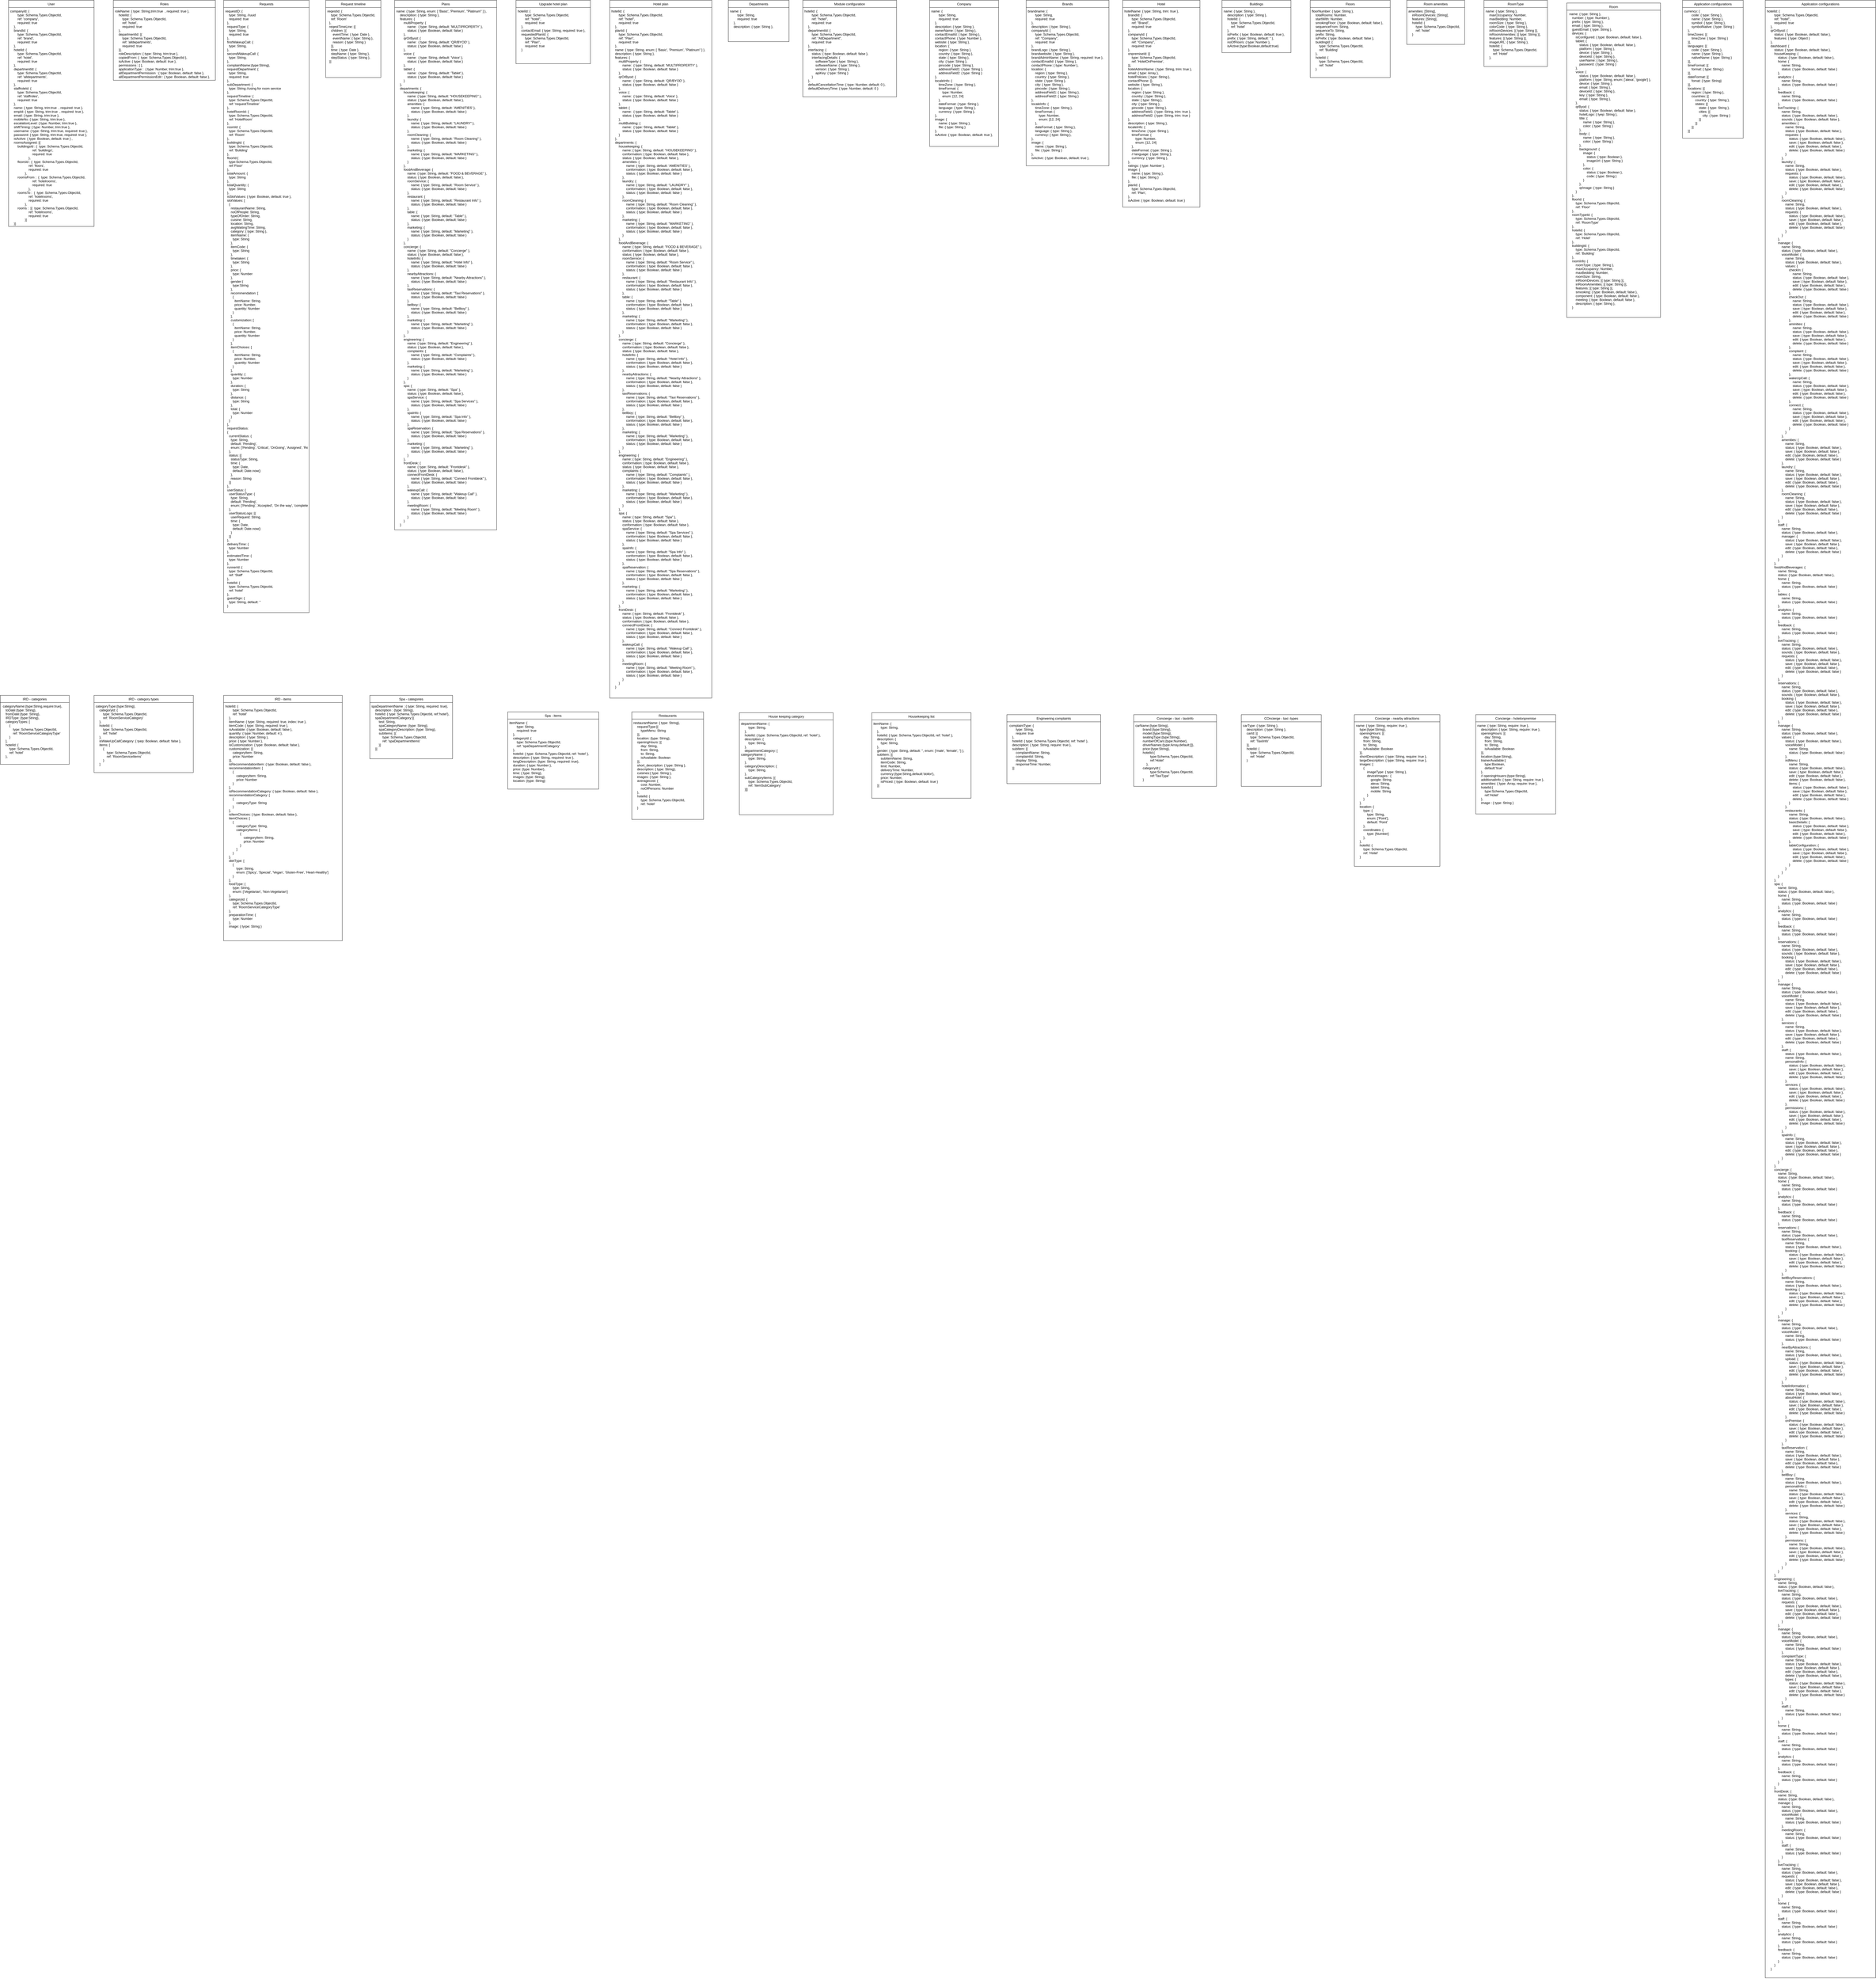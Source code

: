 <mxfile version="14.1.8" type="github">
  <diagram name="Page-1" id="a7904f86-f2b4-8e86-fa97-74104820619b">
    <mxGraphModel dx="9436" dy="5227" grid="1" gridSize="10" guides="1" tooltips="1" connect="1" arrows="1" fold="1" page="1" pageScale="1" pageWidth="1100" pageHeight="850" background="#ffffff" math="0" shadow="0">
      <root>
        <mxCell id="0" />
        <mxCell id="1" parent="0" />
        <mxCell id="4QU7GMcjy2_o00Ih7vFF-1" value="User" style="swimlane;fontStyle=0;childLayout=stackLayout;horizontal=1;startSize=26;fillColor=none;horizontalStack=0;resizeParent=1;resizeParentMax=0;resizeLast=0;collapsible=1;marginBottom=0;" vertex="1" parent="1">
          <mxGeometry x="160" y="90" width="310" height="820" as="geometry" />
        </mxCell>
        <mxCell id="4QU7GMcjy2_o00Ih7vFF-3" value="companyId: {&#xa;        type: Schema.Types.ObjectId,&#xa;        ref: &#39;company&#39;,&#xa;        required: true&#xa;    },&#xa;    brandId: {&#xa;        type: Schema.Types.ObjectId,&#xa;        ref: &#39;brand&#39;,&#xa;        required: true&#xa;    },&#xa;    hotelId: {&#xa;        type: Schema.Types.ObjectId,&#xa;        ref: &#39;hotel&#39;,&#xa;        required: true&#xa;    },&#xa;    departmentId: {&#xa;        type: Schema.Types.ObjectId,&#xa;        ref: &#39;alldepartments&#39;,&#xa;        required: true&#xa;    },&#xa;    staffroleId: { &#xa;        type: Schema.Types.ObjectId,&#xa;        ref: &#39;staffroles&#39;,&#xa;        required: true&#xa;    },&#xa;    name: { type: String, trim:true  , required: true },&#xa;    empId: { type: String, trim:true  , required: true },&#xa;    email: { type: String, trim:true },&#xa;    mobileNo: { type: String, trim:true },&#xa;    escalationLevel: { type: Number, trim:true },&#xa;    shiftTiming: { type: Number, trim:true },&#xa;    username: { type: String, trim:true, required: true },&#xa;    password: { type: String, trim:true, required: true },&#xa;    isActive: { type: Boolean, default: true } ,&#xa;    roomsAssigned: [{&#xa;        buildingsId : {  type: Schema.Types.ObjectId,&#xa;                        ref: &#39;buildings&#39;,&#xa;                        required: true&#xa;                    },&#xa;        floorsId : {  type: Schema.Types.ObjectId,&#xa;                    ref: &#39;floors&#39;,&#xa;                    required: true&#xa;                },&#xa;        roomsFrom :  {  type: Schema.Types.ObjectId,&#xa;                        ref: &#39;hotelrooms&#39;,&#xa;                        required: true&#xa;                    },&#xa;        roomsTo :  {  type: Schema.Types.ObjectId,&#xa;                    ref: &#39;hotelrooms&#39;,&#xa;                    required: true&#xa;                },&#xa;        rooms :  [{  type: Schema.Types.ObjectId,&#xa;                    ref: &#39;hotelrooms&#39;,&#xa;                    required: true&#xa;                }]&#xa;    }]" style="text;strokeColor=none;fillColor=none;align=left;verticalAlign=top;spacingLeft=4;spacingRight=4;overflow=hidden;rotatable=0;points=[[0,0.5],[1,0.5]];portConstraint=eastwest;" vertex="1" parent="4QU7GMcjy2_o00Ih7vFF-1">
          <mxGeometry y="26" width="310" height="794" as="geometry" />
        </mxCell>
        <mxCell id="4QU7GMcjy2_o00Ih7vFF-5" value="Roles" style="swimlane;fontStyle=0;childLayout=stackLayout;horizontal=1;startSize=26;fillColor=none;horizontalStack=0;resizeParent=1;resizeParentMax=0;resizeLast=0;collapsible=1;marginBottom=0;" vertex="1" parent="1">
          <mxGeometry x="540" y="90" width="370" height="290" as="geometry" />
        </mxCell>
        <mxCell id="4QU7GMcjy2_o00Ih7vFF-7" value="roleName: { type: String,trim:true  , required: true },&#xa;    hotelId: {&#xa;        type: Schema.Types.ObjectId,&#xa;        ref: &#39;hotel&#39;,&#xa;        required: true&#xa;    },&#xa;    departmentId: [{&#xa;        type: Schema.Types.ObjectId,&#xa;        ref: &#39;alldepartments&#39;,&#xa;        required: true&#xa;    }],&#xa;    roleDescription: { type: String, trim:true },&#xa;    copiedFrom: {  type: Schema.Types.ObjectId },&#xa;    isActive: { type: Boolean, default: true },&#xa;    permissions : [ ],&#xa;    applicationType :  { type: Number, trim:true },&#xa;    allDepartmentPermission : { type: Boolean, default: false },&#xa;    allDepartmentPermissionEdit : { type: Boolean, default: false }," style="text;strokeColor=none;fillColor=none;align=left;verticalAlign=top;spacingLeft=4;spacingRight=4;overflow=hidden;rotatable=0;points=[[0,0.5],[1,0.5]];portConstraint=eastwest;" vertex="1" parent="4QU7GMcjy2_o00Ih7vFF-5">
          <mxGeometry y="26" width="370" height="264" as="geometry" />
        </mxCell>
        <mxCell id="4QU7GMcjy2_o00Ih7vFF-9" value="Requests" style="swimlane;fontStyle=0;childLayout=stackLayout;horizontal=1;startSize=26;fillColor=none;horizontalStack=0;resizeParent=1;resizeParentMax=0;resizeLast=0;collapsible=1;marginBottom=0;" vertex="1" parent="1">
          <mxGeometry x="940" y="90" width="310" height="2220" as="geometry" />
        </mxCell>
        <mxCell id="4QU7GMcjy2_o00Ih7vFF-10" value="requestID: {&#xa;    type: String, //uuid&#xa;    required: true&#xa;  },&#xa;  requestType: {&#xa;    type: String,&#xa;    required: true&#xa;  },&#xa;  firstWakeupCall: {&#xa;    type: String,&#xa;  },&#xa;  secondWakeupCall: {&#xa;    type: String,&#xa;  },&#xa;  complaintName:{type:String},&#xa;  requestDepartment: {&#xa;    type: String,&#xa;    required: true&#xa;  },&#xa;  subDepartment: {&#xa;    type: String //using for room service&#xa;  },&#xa;  requestTimeline: {&#xa;    type: Schema.Types.ObjectId,&#xa;    ref: &#39;requestTimeline&#39;&#xa;  },&#xa;  hotelRoomId: {&#xa;    type: Schema.Types.ObjectId,&#xa;    ref: &#39;HotelRoom&#39;&#xa;  },&#xa;  roomId: {&#xa;    type: Schema.Types.ObjectId,&#xa;    ref: &#39;Room&#39;&#xa;  },&#xa;  buildingId: {&#xa;    type: Schema.Types.ObjectId,&#xa;    ref: &#39;Buliding&#39;&#xa;  },&#xa;  floorId:{&#xa;    type:Schema.Types.ObjectId,&#xa;    ref:&#39;Floor&#39;&#xa;  },&#xa;  totalAmount: {&#xa;    type: String&#xa;  },&#xa;  totalQuantity: {&#xa;    type: String&#xa;  },&#xa;  isSlotValues: { type: Boolean, default: true },&#xa;  slotValues: [&#xa;    {&#xa;      restaurantName: String,&#xa;      noOfPeople: String,&#xa;      typeOfOrder: String,&#xa;      cuisine: String,&#xa;      location: String,&#xa;      avgWaitingTime: String,&#xa;      category: { type: String },&#xa;      itemName: {&#xa;        type: String&#xa;      },&#xa;      itemCode: {&#xa;        type: String&#xa;      },&#xa;      timetaken: {&#xa;        type: String&#xa;      },&#xa;      price: {&#xa;        type: Number&#xa;      },&#xa;      gender:{&#xa;        type:String&#xa;      },&#xa;      recommendation: [&#xa;        {&#xa;          itemName: String,&#xa;          price: Number,&#xa;          quantity: Number&#xa;        }&#xa;      ],&#xa;      customization: [&#xa;        {&#xa;          itemName: String,&#xa;          price: Number,&#xa;          quantity: Number&#xa;        }&#xa;      ],&#xa;      itemChoices: [&#xa;        {&#xa;          itemName: String,&#xa;          price: Number,&#xa;          quantity: Number&#xa;        }&#xa;      ],&#xa;      quantity: {&#xa;        type: Number&#xa;      },&#xa;      duration: {&#xa;        type: String&#xa;      },&#xa;      distance: {&#xa;        type: String&#xa;      },&#xa;      total: {&#xa;        type: Number&#xa;      }&#xa;    }&#xa;  ],&#xa;  requestStatus:&#xa;  {&#xa;    currentStatus: {&#xa;      type: String,&#xa;      default: &#39;Pending&#39;,&#xa;      enum: [&#39;Pending&#39;, &#39;Critical&#39;, &#39;OnGoing&#39;, &#39;Assigned&#39;, &#39;Rejected&#39;, &#39;Accepted&#39;, &#39;Completed&#39;],&#xa;    },&#xa;    status: [{&#xa;      statusType: String,&#xa;      time: {&#xa;        type: Date,&#xa;        default: Date.now()&#xa;      },&#xa;      reason: String&#xa;    }]&#xa;  },&#xa;  userStatus: {&#xa;    userStatusType: {&#xa;      type: String,&#xa;      default: &#39;Pending&#39;,&#xa;      enum: [&#39;Pending&#39;, &#39;Accepted&#39;, &#39;On the way&#39;, &#39;completed&#39;]&#xa;    },&#xa;    userStatusLogs: [{&#xa;      userRequest: String,&#xa;      time: {&#xa;        type: Date,&#xa;        default: Date.now()&#xa;      }&#xa;    }]&#xa;  },&#xa;  deliveryTime: {&#xa;    type: Number&#xa;  },&#xa;  estimatedTime: {&#xa;    type: Number&#xa;  },&#xa;  runnerId: {&#xa;    type: Schema.Types.ObjectId,&#xa;    ref: &#39;Staff&#39;&#xa;  },&#xa;  hotelId: {&#xa;    type: Schema.Types.ObjectId,&#xa;    ref: &#39;hotel&#39;&#xa;  },&#xa;  guestSign: {&#xa;    type: String, default: &#39;&#39;&#xa;  }" style="text;strokeColor=none;fillColor=none;align=left;verticalAlign=top;spacingLeft=4;spacingRight=4;overflow=hidden;rotatable=0;points=[[0,0.5],[1,0.5]];portConstraint=eastwest;" vertex="1" parent="4QU7GMcjy2_o00Ih7vFF-9">
          <mxGeometry y="26" width="310" height="2194" as="geometry" />
        </mxCell>
        <mxCell id="4QU7GMcjy2_o00Ih7vFF-13" value="Request timeline" style="swimlane;fontStyle=0;childLayout=stackLayout;horizontal=1;startSize=26;fillColor=none;horizontalStack=0;resizeParent=1;resizeParentMax=0;resizeLast=0;collapsible=1;marginBottom=0;" vertex="1" parent="1">
          <mxGeometry x="1310" y="90" width="200" height="280" as="geometry" />
        </mxCell>
        <mxCell id="4QU7GMcjy2_o00Ih7vFF-16" value="reqestId: {&#xa;    type: Schema.Types.ObjectId,&#xa;    ref: &#39;Room&#39;&#xa;  },&#xa;  reqestTimeLine: [{&#xa;    children: [{&#xa;      eventTime: { type: Date },&#xa;      eventName: { type: String },&#xa;      reason: { type: String }&#xa;    }],&#xa;    time: { type: Date },&#xa;    stepName: { type: String },&#xa;    stepStatus: { type: String },&#xa;  }]" style="text;strokeColor=none;fillColor=none;align=left;verticalAlign=top;spacingLeft=4;spacingRight=4;overflow=hidden;rotatable=0;points=[[0,0.5],[1,0.5]];portConstraint=eastwest;" vertex="1" parent="4QU7GMcjy2_o00Ih7vFF-13">
          <mxGeometry y="26" width="200" height="254" as="geometry" />
        </mxCell>
        <mxCell id="4QU7GMcjy2_o00Ih7vFF-17" value="Plans" style="swimlane;fontStyle=0;childLayout=stackLayout;horizontal=1;startSize=26;fillColor=none;horizontalStack=0;resizeParent=1;resizeParentMax=0;resizeLast=0;collapsible=1;marginBottom=0;" vertex="1" parent="1">
          <mxGeometry x="1560" y="90" width="370" height="1920" as="geometry" />
        </mxCell>
        <mxCell id="4QU7GMcjy2_o00Ih7vFF-18" value="name: { type: String, enum: [ &#39;Basic&#39;, &#39;Premium&#39;, &quot;Platinum&quot; ] },&#xa;    description: { type: String },&#xa;    features: {&#xa;        multiProperty: {&#xa;            name:  { type: String, default: &#39;MULTIPROPERTY&#39; },&#xa;            status: { type: Boolean, default: false }&#xa;        },&#xa;        qrOrByod: {&#xa;            name:  { type: String, default: &#39;QR/BYOD&#39; },&#xa;            status: { type: Boolean, default: false }&#xa;        },&#xa;        voice: {&#xa;            name:  { type: String, default: &#39;Voice&#39; },&#xa;            status: { type: Boolean, default: false }&#xa;        },&#xa;        tablet: {&#xa;            name:  { type: String, default: &#39;Tablet&#39; },&#xa;            status: { type: Boolean, default: false }&#xa;        }&#xa;    },&#xa;    departments: {&#xa;        housekeeping: {&#xa;            name: { type: String, default: &quot;HOUSEKEEPING&quot; },&#xa;            status: { type: Boolean, default: false },&#xa;            amenities: {&#xa;                name: { type: String, default: &#39;AMENITIES&#39; },&#xa;                status: { type: Boolean, default: false }&#xa;            },&#xa;            laundry: {&#xa;                name: { type: String, default: &quot;LAUNDRY&quot; },&#xa;                status: { type: Boolean, default: false }&#xa;            },&#xa;            roomCleaning: {&#xa;                name: { type: String, default: &quot;Room Cleaning&quot; },&#xa;                status: { type: Boolean, default: false }&#xa;            },&#xa;            marketing: {&#xa;                name: { type: String, default: &quot;MARKETING&quot; },&#xa;                status: { type: Boolean, default: false }&#xa;            }&#xa;        },&#xa;        foodAndBeverage: {&#xa;            name: { type: String, default: &quot;FOOD &amp; BEVERAGE&quot; },&#xa;            status: { type: Boolean, default: false },&#xa;            roomService: {&#xa;                name: { type: String, default: &quot;Room Service&quot; },&#xa;                status: { type: Boolean, default: false }&#xa;            },&#xa;            restaurant: {&#xa;                name: { type: String, default: &quot;Restaurant Info&quot; },&#xa;                status: { type: Boolean, default: false }&#xa;            },&#xa;            table: {&#xa;                name: { type: String, default: &quot;Table&quot; },&#xa;                status: { type: Boolean, default: false }&#xa;            },&#xa;            marketing: {&#xa;                name: { type: String, default: &quot;Marketing&quot; },&#xa;                status: { type: Boolean, default: false }&#xa;            }&#xa;        },&#xa;        concierge: {&#xa;            name: { type: String, default: &quot;Concierge&quot; },&#xa;            status: { type: Boolean, default: false },&#xa;            hotelInfo: {&#xa;                name: { type: String, default: &quot;Hotel Info&quot; },&#xa;                status: { type: Boolean, default: false }&#xa;            },&#xa;            nearbyAttractions: {&#xa;                name: { type: String, default: &quot;Nearby Attractions&quot; },&#xa;                status: { type: Boolean, default: false }&#xa;            },&#xa;            taxiReservations: {&#xa;                name: { type: String, default: &quot;Taxi Reservations&quot; },&#xa;                status: { type: Boolean, default: false }&#xa;            },&#xa;            bellboy: {&#xa;                name: { type: String, default: &quot;Bellboy&quot; },&#xa;                status: { type: Boolean, default: false }&#xa;            },&#xa;            marketing: {&#xa;                name: { type: String, default: &quot;Marketing&quot; },&#xa;                status: { type: Boolean, default: false }&#xa;            }&#xa;        },&#xa;        engineering: {&#xa;            name: { type: String, default: &quot;Engineering&quot; },&#xa;            status: { type: Boolean, default: false },&#xa;            complaints: {&#xa;                name: { type: String, default: &quot;Complaints&quot; },&#xa;                status: { type: Boolean, default: false }&#xa;            },&#xa;            marketing: {&#xa;                name: { type: String, default: &quot;Marketing&quot; },&#xa;                status: { type: Boolean, default: false }&#xa;            }&#xa;        },&#xa;        spa: {&#xa;            name: { type: String, default: &quot;Spa&quot; },&#xa;            status: { type: Boolean, default: false },&#xa;            spaService: {&#xa;                name: { type: String, default: &quot;Spa Services&quot; },&#xa;                status: { type: Boolean, default: false }&#xa;            },&#xa;            spaInfo: {&#xa;                name: { type: String, default: &quot;Spa Info&quot; },&#xa;                status: { type: Boolean, default: false }&#xa;            },&#xa;            spaReservation: {&#xa;                name: { type: String, default: &quot;Spa Reservations&quot; },&#xa;                status: { type: Boolean, default: false }&#xa;            },&#xa;            marketing: {&#xa;                name: { type: String, default: &quot;Marketing&quot; },&#xa;                status: { type: Boolean, default: false }&#xa;            }&#xa;        },&#xa;        frontDesk: {&#xa;            name: { type: String, default: &quot;Frontdesk&quot; },&#xa;            status: { type: Boolean, default: false },&#xa;            connectFrontDesk: {&#xa;                name: { type: String, default: &quot;Connect Frontdesk&quot; },&#xa;                status: { type: Boolean, default: false }&#xa;            },&#xa;            wakeupCall: {&#xa;                name: { type: String, default: &quot;Wakeup Call&quot; },&#xa;                status: { type: Boolean, default: false }&#xa;            },&#xa;            meetingRoom: {&#xa;                name: { type: String, default: &quot;Meeting Room&quot; },&#xa;                status: { type: Boolean, default: false }&#xa;            }&#xa;        }&#xa;    }" style="text;strokeColor=none;fillColor=none;align=left;verticalAlign=top;spacingLeft=4;spacingRight=4;overflow=hidden;rotatable=0;points=[[0,0.5],[1,0.5]];portConstraint=eastwest;" vertex="1" parent="4QU7GMcjy2_o00Ih7vFF-17">
          <mxGeometry y="26" width="370" height="1894" as="geometry" />
        </mxCell>
        <mxCell id="4QU7GMcjy2_o00Ih7vFF-21" value="Upgrade hotel plan" style="swimlane;fontStyle=0;childLayout=stackLayout;horizontal=1;startSize=26;fillColor=none;horizontalStack=0;resizeParent=1;resizeParentMax=0;resizeLast=0;collapsible=1;marginBottom=0;" vertex="1" parent="1">
          <mxGeometry x="2000" y="90" width="270" height="230" as="geometry" />
        </mxCell>
        <mxCell id="4QU7GMcjy2_o00Ih7vFF-22" value="hotelId: {&#xa;        type: Schema.Types.ObjectId,&#xa;        ref: &quot;hotel&quot;,&#xa;        required: true&#xa;    },&#xa;    contactEmail: { type: String, required: true },&#xa;    requestedPlanId: {&#xa;        type: Schema.Types.ObjectId,&#xa;        ref: &quot;Plan&quot;,&#xa;        required: true&#xa;    }" style="text;strokeColor=none;fillColor=none;align=left;verticalAlign=top;spacingLeft=4;spacingRight=4;overflow=hidden;rotatable=0;points=[[0,0.5],[1,0.5]];portConstraint=eastwest;" vertex="1" parent="4QU7GMcjy2_o00Ih7vFF-21">
          <mxGeometry y="26" width="270" height="204" as="geometry" />
        </mxCell>
        <mxCell id="4QU7GMcjy2_o00Ih7vFF-25" value="Hotel plan" style="swimlane;fontStyle=0;childLayout=stackLayout;horizontal=1;startSize=26;fillColor=none;horizontalStack=0;resizeParent=1;resizeParentMax=0;resizeLast=0;collapsible=1;marginBottom=0;" vertex="1" parent="1">
          <mxGeometry x="2340" y="90" width="370" height="2530" as="geometry" />
        </mxCell>
        <mxCell id="4QU7GMcjy2_o00Ih7vFF-27" value="hotelId: {&#xa;        type: Schema.Types.ObjectId,&#xa;        ref: &quot;hotel&quot;,&#xa;        required: true&#xa;    },&#xa;    planId: {&#xa;        type: Schema.Types.ObjectId,&#xa;        ref: &quot;Plan&quot;,&#xa;        required: true&#xa;    },&#xa;    name: { type: String, enum: [ &#39;Basic&#39;, &#39;Premium&#39;, &quot;Platinum&quot; ] },&#xa;    description: { type: String },&#xa;    features: {&#xa;        multiProperty: {&#xa;            name:  { type: String, default: &#39;MULTIPROPERTY&#39; },&#xa;            status: { type: Boolean, default: false }&#xa;        },&#xa;        qrOrByod: {&#xa;            name:  { type: String, default: &#39;QR/BYOD&#39; },&#xa;            status: { type: Boolean, default: false }&#xa;        },&#xa;        voice: {&#xa;            name:  { type: String, default: &#39;Voice&#39; },&#xa;            status: { type: Boolean, default: false }&#xa;        },&#xa;        tablet: {&#xa;            name:  { type: String, default: &#39;Tablet&#39; },&#xa;            status: { type: Boolean, default: false }&#xa;        },&#xa;        multiBuilding: {&#xa;            name:  { type: String, default: &#39;Tablet&#39; },&#xa;            status: { type: Boolean, default: false }&#xa;        }&#xa;    },&#xa;    departments: {&#xa;        housekeeping: {&#xa;            name: { type: String, default: &quot;HOUSEKEEPING&quot; },&#xa;            conformation: { type: Boolean, default: false },&#xa;            status: { type: Boolean, default: false },&#xa;            amenities: {&#xa;                name: { type: String, default: &#39;AMENITIES&#39; },&#xa;                conformation: { type: Boolean, default: false },&#xa;                status: { type: Boolean, default: false }&#xa;            },&#xa;            laundry: {&#xa;                name: { type: String, default: &quot;LAUNDRY&quot; },&#xa;                conformation: { type: Boolean, default: false },&#xa;                status: { type: Boolean, default: false }&#xa;            },&#xa;            roomCleaning: {&#xa;                name: { type: String, default: &quot;Room Cleaning&quot; },&#xa;                conformation: { type: Boolean, default: false },&#xa;                status: { type: Boolean, default: false }&#xa;            },&#xa;            marketing: {&#xa;                name: { type: String, default: &quot;MARKETING&quot; },&#xa;                conformation: { type: Boolean, default: false },&#xa;                status: { type: Boolean, default: false }&#xa;            }&#xa;        },&#xa;        foodAndBeverage: {&#xa;            name: { type: String, default: &quot;FOOD &amp; BEVERAGE&quot; },&#xa;            conformation: { type: Boolean, default: false },&#xa;            status: { type: Boolean, default: false },&#xa;            roomService: {&#xa;                name: { type: String, default: &quot;Room Service&quot; },&#xa;                conformation: { type: Boolean, default: false },&#xa;                status: { type: Boolean, default: false }&#xa;            },&#xa;            restaurant: {&#xa;                name: { type: String, default: &quot;Restaurant Info&quot; },&#xa;                conformation: { type: Boolean, default: false },&#xa;                status: { type: Boolean, default: false }&#xa;            },&#xa;            table: {&#xa;                name: { type: String, default: &quot;Table&quot; },&#xa;                conformation: { type: Boolean, default: false },&#xa;                status: { type: Boolean, default: false }&#xa;            },&#xa;            marketing: {&#xa;                name: { type: String, default: &quot;Marketing&quot; },&#xa;                conformation: { type: Boolean, default: false },&#xa;                status: { type: Boolean, default: false }&#xa;            }&#xa;        },&#xa;        concierge: {&#xa;            name: { type: String, default: &quot;Concierge&quot; },&#xa;            conformation: { type: Boolean, default: false },&#xa;            status: { type: Boolean, default: false },&#xa;            hotelInfo: {&#xa;                name: { type: String, default: &quot;Hotel Info&quot; },&#xa;                conformation: { type: Boolean, default: false },&#xa;                status: { type: Boolean, default: false }&#xa;            },&#xa;            nearbyAttractions: {&#xa;                name: { type: String, default: &quot;Nearby Attractions&quot; },&#xa;                conformation: { type: Boolean, default: false },&#xa;                status: { type: Boolean, default: false }&#xa;            },&#xa;            taxiReservations: {&#xa;                name: { type: String, default: &quot;Taxi Reservations&quot; },&#xa;                conformation: { type: Boolean, default: false },&#xa;                status: { type: Boolean, default: false }&#xa;            },&#xa;            bellboy: {&#xa;                name: { type: String, default: &quot;Bellboy&quot; },&#xa;                conformation: { type: Boolean, default: false },&#xa;                status: { type: Boolean, default: false }&#xa;            },&#xa;            marketing: {&#xa;                name: { type: String, default: &quot;Marketing&quot; },&#xa;                conformation: { type: Boolean, default: false },&#xa;                status: { type: Boolean, default: false }&#xa;            }&#xa;        },&#xa;        engineering: {&#xa;            name: { type: String, default: &quot;Engineering&quot; },&#xa;            conformation: { type: Boolean, default: false },&#xa;            status: { type: Boolean, default: false },&#xa;            complaints: {&#xa;                name: { type: String, default: &quot;Complaints&quot; },&#xa;                conformation: { type: Boolean, default: false },&#xa;                status: { type: Boolean, default: false }&#xa;            },&#xa;            marketing: {&#xa;                name: { type: String, default: &quot;Marketing&quot; },&#xa;                conformation: { type: Boolean, default: false },&#xa;                status: { type: Boolean, default: false }&#xa;            }&#xa;        },&#xa;        spa: {&#xa;            name: { type: String, default: &quot;Spa&quot; },&#xa;            status: { type: Boolean, default: false },&#xa;            conformation: { type: Boolean, default: false },&#xa;            spaService: {&#xa;                name: { type: String, default: &quot;Spa Services&quot; },&#xa;                conformation: { type: Boolean, default: false },&#xa;                status: { type: Boolean, default: false }&#xa;            },&#xa;            spaInfo: {&#xa;                name: { type: String, default: &quot;Spa Info&quot; },&#xa;                conformation: { type: Boolean, default: false },&#xa;                status: { type: Boolean, default: false }&#xa;            },&#xa;            spaReservation: {&#xa;                name: { type: String, default: &quot;Spa Reservations&quot; },&#xa;                conformation: { type: Boolean, default: false },&#xa;                status: { type: Boolean, default: false }&#xa;            },&#xa;            marketing: {&#xa;                name: { type: String, default: &quot;Marketing&quot; },&#xa;                conformation: { type: Boolean, default: false },&#xa;                status: { type: Boolean, default: false }&#xa;            }&#xa;        },&#xa;        frontDesk: {&#xa;            name: { type: String, default: &quot;Frontdesk&quot; },&#xa;            status: { type: Boolean, default: false },&#xa;            conformation: { type: Boolean, default: false },&#xa;            connectFrontDesk: {&#xa;                name: { type: String, default: &quot;Connect Frontdesk&quot; },&#xa;                conformation: { type: Boolean, default: false },&#xa;                status: { type: Boolean, default: false }&#xa;            },&#xa;            wakeupCall: {&#xa;                name: { type: String, default: &quot;Wakeup Call&quot; },&#xa;                conformation: { type: Boolean, default: false },&#xa;                status: { type: Boolean, default: false }&#xa;            },&#xa;            meetingRoom: {&#xa;                name: { type: String, default: &quot;Meeting Room&quot; },&#xa;                conformation: { type: Boolean, default: false },&#xa;                status: { type: Boolean, default: false }&#xa;            }&#xa;        }&#xa;    }" style="text;strokeColor=none;fillColor=none;align=left;verticalAlign=top;spacingLeft=4;spacingRight=4;overflow=hidden;rotatable=0;points=[[0,0.5],[1,0.5]];portConstraint=eastwest;" vertex="1" parent="4QU7GMcjy2_o00Ih7vFF-25">
          <mxGeometry y="26" width="370" height="2504" as="geometry" />
        </mxCell>
        <mxCell id="4QU7GMcjy2_o00Ih7vFF-29" value="Departments" style="swimlane;fontStyle=0;childLayout=stackLayout;horizontal=1;startSize=26;fillColor=none;horizontalStack=0;resizeParent=1;resizeParentMax=0;resizeLast=0;collapsible=1;marginBottom=0;" vertex="1" parent="1">
          <mxGeometry x="2770" y="90" width="220" height="150" as="geometry" />
        </mxCell>
        <mxCell id="4QU7GMcjy2_o00Ih7vFF-30" value="name: {&#xa;        type: String,&#xa;        required: true&#xa;    },&#xa;    description: { type: String }," style="text;strokeColor=none;fillColor=none;align=left;verticalAlign=top;spacingLeft=4;spacingRight=4;overflow=hidden;rotatable=0;points=[[0,0.5],[1,0.5]];portConstraint=eastwest;" vertex="1" parent="4QU7GMcjy2_o00Ih7vFF-29">
          <mxGeometry y="26" width="220" height="124" as="geometry" />
        </mxCell>
        <mxCell id="4QU7GMcjy2_o00Ih7vFF-33" value="Module configuration" style="swimlane;fontStyle=0;childLayout=stackLayout;horizontal=1;startSize=26;fillColor=none;horizontalStack=0;resizeParent=1;resizeParentMax=0;resizeLast=0;collapsible=1;marginBottom=0;" vertex="1" parent="1">
          <mxGeometry x="3040" y="90" width="340" height="350" as="geometry" />
        </mxCell>
        <mxCell id="4QU7GMcjy2_o00Ih7vFF-34" value="hotelId: {&#xa;        type: Schema.Types.ObjectId,&#xa;        ref: &quot;hotel&quot;,&#xa;        required: true&#xa;    },&#xa;    departmentId: {&#xa;        type: Schema.Types.ObjectId,&#xa;        ref: &quot;AllDepartment&quot;,&#xa;        required: true&#xa;    },&#xa;    interfacing: {&#xa;        status: { type: Boolean, default: false },&#xa;        interfacingDetails: {&#xa;            softwareType: { type: String },&#xa;            softwareName: { type: String },&#xa;            version: { type: String },&#xa;            apiKey: { type: String }&#xa;        }&#xa;    },&#xa;    defaultCancellationTime: { type: Number, default: 0 },&#xa;    defaultDeliveryTime: { type: Number, default: 0 }" style="text;strokeColor=none;fillColor=none;align=left;verticalAlign=top;spacingLeft=4;spacingRight=4;overflow=hidden;rotatable=0;points=[[0,0.5],[1,0.5]];portConstraint=eastwest;" vertex="1" parent="4QU7GMcjy2_o00Ih7vFF-33">
          <mxGeometry y="26" width="340" height="324" as="geometry" />
        </mxCell>
        <mxCell id="4QU7GMcjy2_o00Ih7vFF-37" value="Company" style="swimlane;fontStyle=0;childLayout=stackLayout;horizontal=1;startSize=26;fillColor=none;horizontalStack=0;resizeParent=1;resizeParentMax=0;resizeLast=0;collapsible=1;marginBottom=0;" vertex="1" parent="1">
          <mxGeometry x="3500" y="90" width="250" height="530" as="geometry" />
        </mxCell>
        <mxCell id="4QU7GMcjy2_o00Ih7vFF-38" value="name: {&#xa;        type: String,&#xa;        required: true&#xa;    },&#xa;    description: { type: String },&#xa;    ownerName: { type: String },&#xa;    contactEmailId: { type: String },&#xa;    contactPhone: { type: Number },&#xa;    website: { type: String },&#xa;    location: {&#xa;        region: { type: String },&#xa;        country: { type: String },&#xa;        state: { type: String },&#xa;        city: { type: String },&#xa;        pincode: { type: String },&#xa;        addressField1: { type: String },&#xa;        addressField2: { type: String }&#xa;    },&#xa;    localeInfo: {&#xa;        timeZone: { type: String },&#xa;        timeFormat: {&#xa;            type: Number,&#xa;            enum: [12, 24]&#xa;        },&#xa;        dateFormat: { type: String },&#xa;        language: { type: String },&#xa;        currency: { type: String },&#xa;    },&#xa;    image: {&#xa;        name: { type: String },&#xa;        file: { type: String }&#xa;    },&#xa;    isActive: { type: Boolean, default: true }," style="text;strokeColor=none;fillColor=none;align=left;verticalAlign=top;spacingLeft=4;spacingRight=4;overflow=hidden;rotatable=0;points=[[0,0.5],[1,0.5]];portConstraint=eastwest;" vertex="1" parent="4QU7GMcjy2_o00Ih7vFF-37">
          <mxGeometry y="26" width="250" height="504" as="geometry" />
        </mxCell>
        <mxCell id="4QU7GMcjy2_o00Ih7vFF-41" value="Brands" style="swimlane;fontStyle=0;childLayout=stackLayout;horizontal=1;startSize=26;fillColor=none;horizontalStack=0;resizeParent=1;resizeParentMax=0;resizeLast=0;collapsible=1;marginBottom=0;" vertex="1" parent="1">
          <mxGeometry x="3850" y="90" width="300" height="600" as="geometry" />
        </mxCell>
        <mxCell id="4QU7GMcjy2_o00Ih7vFF-42" value="brandname: {&#xa;        type: String,&#xa;        required: true&#xa;    },&#xa;    description: { type: String },&#xa;    companyId: {&#xa;        type: Schema.Types.ObjectId,&#xa;        ref: &quot;Company&quot;,&#xa;        required: true&#xa;    },&#xa;    brandLogo: { type: String },&#xa;    brandwebsite: { type: String },&#xa;    brandAdminName: { type: String, required: true },&#xa;    contactEmailId: { type: String },&#xa;    contactPhone: { type: Number },&#xa;    location: {&#xa;        region: { type: String },&#xa;        country: { type: String },&#xa;        state: { type: String },&#xa;        city: { type: String },&#xa;        pincode: { type: String },&#xa;        addressField1: { type: String },&#xa;        addressField2: { type: String }&#xa;    },&#xa;    localeInfo: {&#xa;        timeZone: { type: String },&#xa;        timeFormat: {&#xa;            type: Number,&#xa;            enum: [12, 24]&#xa;        },&#xa;        dateFormat: { type: String },&#xa;        language: { type: String },&#xa;        currency: { type: String },&#xa;    },&#xa;    image: {&#xa;        name: { type: String },&#xa;        file: { type: String }&#xa;    },&#xa;    isActive: { type: Boolean, default: true }," style="text;strokeColor=none;fillColor=none;align=left;verticalAlign=top;spacingLeft=4;spacingRight=4;overflow=hidden;rotatable=0;points=[[0,0.5],[1,0.5]];portConstraint=eastwest;" vertex="1" parent="4QU7GMcjy2_o00Ih7vFF-41">
          <mxGeometry y="26" width="300" height="574" as="geometry" />
        </mxCell>
        <mxCell id="4QU7GMcjy2_o00Ih7vFF-45" value="Hotel" style="swimlane;fontStyle=0;childLayout=stackLayout;horizontal=1;startSize=26;fillColor=none;horizontalStack=0;resizeParent=1;resizeParentMax=0;resizeLast=0;collapsible=1;marginBottom=0;" vertex="1" parent="1">
          <mxGeometry x="4200" y="90" width="280" height="750" as="geometry" />
        </mxCell>
        <mxCell id="4QU7GMcjy2_o00Ih7vFF-46" value="hotelName: { type: String, trim: true },&#xa;    brandId: {&#xa;        type: Schema.Types.ObjectId,&#xa;        ref: &quot;Brand&quot;,&#xa;        required: true&#xa;    },&#xa;    companyId: {&#xa;        type: Schema.Types.ObjectId,&#xa;        ref: &quot;Company&quot;,&#xa;        required: true&#xa;    },&#xa;    onpremiseId: [{&#xa;        type: Schema.Types.ObjectId,&#xa;        ref: &#39;HotelOnPremise&#39;,&#xa;    }],&#xa;    hotelAdminName: { type: String, trim: true },&#xa;    email: { type: Array },&#xa;    hotelPolicies: { type: String },&#xa;    contactPhone: [],&#xa;    website: { type: String },&#xa;    location: {&#xa;        region: { type: String },&#xa;        country: { type: String },&#xa;        state: { type: String },&#xa;        city: { type: String },&#xa;        pincode: { type: String },&#xa;        addressField1: { type: String, trim: true },&#xa;        addressField2: { type: String, trim: true }&#xa;    },&#xa;    description: { type: String },&#xa;    localeInfo: {&#xa;        timeZone: { type: String },&#xa;        timeFormat: {&#xa;            type: Number,&#xa;            enum: [12, 24]&#xa;        },&#xa;        dateFormat: { type: String },&#xa;        // language: { type: String },&#xa;        currency: { type: String },&#xa;    },&#xa;    ratings: { type: Number },&#xa;    image: {&#xa;        name: { type: String },&#xa;        file: { type: String }&#xa;    },&#xa;    planId: {&#xa;        type: Schema.Types.ObjectId,&#xa;        ref: &#39;Plan&#39;,&#xa;    },&#xa;    isActive: { type: Boolean, default: true }" style="text;strokeColor=none;fillColor=none;align=left;verticalAlign=top;spacingLeft=4;spacingRight=4;overflow=hidden;rotatable=0;points=[[0,0.5],[1,0.5]];portConstraint=eastwest;" vertex="1" parent="4QU7GMcjy2_o00Ih7vFF-45">
          <mxGeometry y="26" width="280" height="724" as="geometry" />
        </mxCell>
        <mxCell id="4QU7GMcjy2_o00Ih7vFF-49" value="Buildings" style="swimlane;fontStyle=0;childLayout=stackLayout;horizontal=1;startSize=26;fillColor=none;horizontalStack=0;resizeParent=1;resizeParentMax=0;resizeLast=0;collapsible=1;marginBottom=0;" vertex="1" parent="1">
          <mxGeometry x="4560" y="90" width="250" height="190" as="geometry" />
        </mxCell>
        <mxCell id="4QU7GMcjy2_o00Ih7vFF-50" value="name: { type: String },&#xa;    description: { type: String },&#xa;    hotelId: {&#xa;        type: Schema.Types.ObjectId,&#xa;        ref: &#39;hotel&#39;&#xa;    },&#xa;    isPrefix: { type: Boolean, default: true },&#xa;    prefix: { type: String, default: &#39;&#39; },&#xa;    noOfFloors: { type: Number },&#xa;    isActive:{type:Boolean,default:true}" style="text;strokeColor=none;fillColor=none;align=left;verticalAlign=top;spacingLeft=4;spacingRight=4;overflow=hidden;rotatable=0;points=[[0,0.5],[1,0.5]];portConstraint=eastwest;" vertex="1" parent="4QU7GMcjy2_o00Ih7vFF-49">
          <mxGeometry y="26" width="250" height="164" as="geometry" />
        </mxCell>
        <mxCell id="4QU7GMcjy2_o00Ih7vFF-53" value="Floors" style="swimlane;fontStyle=0;childLayout=stackLayout;horizontal=1;startSize=26;fillColor=none;horizontalStack=0;resizeParent=1;resizeParentMax=0;resizeLast=0;collapsible=1;marginBottom=0;" vertex="1" parent="1">
          <mxGeometry x="4880" y="90" width="290" height="280" as="geometry" />
        </mxCell>
        <mxCell id="4QU7GMcjy2_o00Ih7vFF-54" value="floorNumber: { type: String },&#xa;    totalRooms: Number,&#xa;    startWith: Number,&#xa;    smokingFloor: { type: Boolean, default: false },&#xa;    sequenceFrom: String,&#xa;    sequenceTo: String,&#xa;    prefix: String,&#xa;    isPrefix: { type: Boolean, default: false },&#xa;    buildingId: {&#xa;        type: Schema.Types.ObjectId,&#xa;        ref: &#39;Building&#39;&#xa;    },&#xa;    hotelId: {&#xa;        type: Schema.Types.ObjectId,&#xa;        ref: &#39;hotel&#39;&#xa;    }" style="text;strokeColor=none;fillColor=none;align=left;verticalAlign=top;spacingLeft=4;spacingRight=4;overflow=hidden;rotatable=0;points=[[0,0.5],[1,0.5]];portConstraint=eastwest;" vertex="1" parent="4QU7GMcjy2_o00Ih7vFF-53">
          <mxGeometry y="26" width="290" height="254" as="geometry" />
        </mxCell>
        <mxCell id="4QU7GMcjy2_o00Ih7vFF-57" value="Room amenities" style="swimlane;fontStyle=0;childLayout=stackLayout;horizontal=1;startSize=26;fillColor=none;horizontalStack=0;resizeParent=1;resizeParentMax=0;resizeLast=0;collapsible=1;marginBottom=0;" vertex="1" parent="1">
          <mxGeometry x="5230" y="90" width="210" height="160" as="geometry" />
        </mxCell>
        <mxCell id="4QU7GMcjy2_o00Ih7vFF-58" value="amenities: [String],&#xa;    inRoomDevices: [String],&#xa;    features: [String],&#xa;    hotelId: {&#xa;        type: Schema.Types.ObjectId,&#xa;        ref: &#39;hotel&#39;&#xa;    }" style="text;strokeColor=none;fillColor=none;align=left;verticalAlign=top;spacingLeft=4;spacingRight=4;overflow=hidden;rotatable=0;points=[[0,0.5],[1,0.5]];portConstraint=eastwest;" vertex="1" parent="4QU7GMcjy2_o00Ih7vFF-57">
          <mxGeometry y="26" width="210" height="134" as="geometry" />
        </mxCell>
        <mxCell id="4QU7GMcjy2_o00Ih7vFF-61" value="RoomType" style="swimlane;fontStyle=0;childLayout=stackLayout;horizontal=1;startSize=26;fillColor=none;horizontalStack=0;resizeParent=1;resizeParentMax=0;resizeLast=0;collapsible=1;marginBottom=0;" vertex="1" parent="1">
          <mxGeometry x="5510" y="90" width="230" height="240" as="geometry" />
        </mxCell>
        <mxCell id="4QU7GMcjy2_o00Ih7vFF-63" value="name: { type: String },&#xa;    maxOccupancy: Number,&#xa;    maxBedding: Number,&#xa;    roomSize: { type: String },&#xa;    colorCode: { type: String },&#xa;    inRoomDevices: [{ type: String }],&#xa;    inRoomAmenities: [{ type: String }],&#xa;    features: [{ type: String }],&#xa;    imageURL: { type: String },&#xa;    hotelId: {&#xa;        type: Schema.Types.ObjectId,&#xa;        ref: &#39;Hotel&#39;&#xa;    }," style="text;strokeColor=none;fillColor=none;align=left;verticalAlign=top;spacingLeft=4;spacingRight=4;overflow=hidden;rotatable=0;points=[[0,0.5],[1,0.5]];portConstraint=eastwest;" vertex="1" parent="4QU7GMcjy2_o00Ih7vFF-61">
          <mxGeometry y="26" width="230" height="214" as="geometry" />
        </mxCell>
        <mxCell id="4QU7GMcjy2_o00Ih7vFF-65" value="Room" style="swimlane;fontStyle=0;childLayout=stackLayout;horizontal=1;startSize=26;fillColor=none;horizontalStack=0;resizeParent=1;resizeParentMax=0;resizeLast=0;collapsible=1;marginBottom=0;" vertex="1" parent="1">
          <mxGeometry x="5810" y="100" width="340" height="1140" as="geometry" />
        </mxCell>
        <mxCell id="4QU7GMcjy2_o00Ih7vFF-66" value=" name: { type: String },&#xa;    number: { type: Number },&#xa;    prefix: { type: String },&#xa;    email: { type: String },&#xa;    guestEmail: { type: String },&#xa;    devices: {&#xa;        isConfigured: { type: Boolean, default: false },&#xa;        tablet: {&#xa;            status: { type: Boolean, default: false },&#xa;            platform: { type: String },&#xa;            device: { type: String },&#xa;            deviceId: { type: String },&#xa;            userName: { type: String },&#xa;            password: { type: String }&#xa;        },&#xa;        voice: {&#xa;            status: { type: Boolean, default: false },&#xa;            platform: { type: String, enum: [&#39;alexa&#39;, &#39;google&#39;] },&#xa;            device: { type: String },&#xa;            email: { type: String },&#xa;            deviceId: { type: String },&#xa;            key: { type: String },&#xa;            email: { type: String },&#xa;        },&#xa;        qrByod: {&#xa;            status: { type: Boolean, default: false },&#xa;            hotelLogo: { tyep: String },&#xa;            title: {&#xa;                name: { type: String },&#xa;                color: { type: String }&#xa;            },&#xa;            body: {&#xa;                name: { type: String },&#xa;                color: { type: String }&#xa;            },&#xa;            background: {&#xa;                image: {&#xa;                    status: { type: Boolean },&#xa;                    imageUrl: { type: String }&#xa;                },&#xa;                color: {&#xa;                    status: { type: Boolean },&#xa;                    code: { type: String }&#xa;                }&#xa;            },&#xa;            qrImage: { type: String }&#xa;        }&#xa;    },&#xa;    floorId: {&#xa;        type: Schema.Types.ObjectId,&#xa;        ref: &#39;Floor&#39;&#xa;    },&#xa;    roomTypeId: {&#xa;        type: Schema.Types.ObjectId,&#xa;        ref: &#39;RoomType&#39;&#xa;    },&#xa;    hotelId: {&#xa;        type: Schema.Types.ObjectId,&#xa;        ref: &#39;Hotel&#39;&#xa;    },&#xa;    buildingId: {&#xa;        type: Schema.Types.ObjectId,&#xa;        ref: &#39;Building&#39;&#xa;    },&#xa;    roomInfo: {&#xa;        roomType: { type: String },&#xa;        maxOccupancy: Number,&#xa;        maxBedding: Number,&#xa;        roomSize: String,&#xa;        inRoomDevices: [{ type: String }],&#xa;        inRoomAmenities: [{ type: String }],&#xa;        features: [{ type: String }],&#xa;        smooking: { type: Boolean, default: false },&#xa;        component: { type: Boolean, default: false },&#xa;        meeting: { type: Boolean, default: false },&#xa;        description: { type: String },&#xa;    }" style="text;strokeColor=none;fillColor=none;align=left;verticalAlign=top;spacingLeft=4;spacingRight=4;overflow=hidden;rotatable=0;points=[[0,0.5],[1,0.5]];portConstraint=eastwest;" vertex="1" parent="4QU7GMcjy2_o00Ih7vFF-65">
          <mxGeometry y="26" width="340" height="1114" as="geometry" />
        </mxCell>
        <mxCell id="4QU7GMcjy2_o00Ih7vFF-69" value="Application configurations" style="swimlane;fontStyle=0;childLayout=stackLayout;horizontal=1;startSize=26;fillColor=none;horizontalStack=0;resizeParent=1;resizeParentMax=0;resizeLast=0;collapsible=1;marginBottom=0;" vertex="1" parent="1">
          <mxGeometry x="6230" y="90" width="220" height="500" as="geometry" />
        </mxCell>
        <mxCell id="4QU7GMcjy2_o00Ih7vFF-70" value="currency: {&#xa;        code: { type: String },&#xa;        name: { type: String },&#xa;        symbol: { type: String },&#xa;        symbolNative: { type: String }&#xa;    },&#xa;    timeZones: [{&#xa;        timeZone: { type: String }&#xa;    }],&#xa;    languages: [{&#xa;        code: { type: String },&#xa;        name: { type: String },&#xa;        nativeName: { type: String }&#xa;    }], &#xa;    timeFormat: [{&#xa;        format: { type: String }&#xa;    }],&#xa;    dateFormat: [{&#xa;        fomat: { type: String}&#xa;    }],&#xa;    locations: [{&#xa;        region: { type: String },&#xa;        countries: [{&#xa;            country: { type: String },&#xa;            states: [{&#xa;                state: { type: String },&#xa;                cities: [{ &#xa;                    city: { type: String }&#xa;                }]&#xa;            }]&#xa;        }]&#xa;    }]" style="text;strokeColor=none;fillColor=none;align=left;verticalAlign=top;spacingLeft=4;spacingRight=4;overflow=hidden;rotatable=0;points=[[0,0.5],[1,0.5]];portConstraint=eastwest;" vertex="1" parent="4QU7GMcjy2_o00Ih7vFF-69">
          <mxGeometry y="26" width="220" height="474" as="geometry" />
        </mxCell>
        <mxCell id="4QU7GMcjy2_o00Ih7vFF-73" value="Application configurations" style="swimlane;fontStyle=0;childLayout=stackLayout;horizontal=1;startSize=26;fillColor=none;horizontalStack=0;resizeParent=1;resizeParentMax=0;resizeLast=0;collapsible=1;marginBottom=0;" vertex="1" parent="1">
          <mxGeometry x="6530" y="90" width="400" height="7170" as="geometry" />
        </mxCell>
        <mxCell id="4QU7GMcjy2_o00Ih7vFF-75" value="hotelId: {&#xa;        type: Schema.Types.ObjectId,&#xa;        ref: &quot;hotel&quot;,&#xa;        required: true&#xa;    },&#xa;    qrOrByod: {&#xa;        status: { type: Boolean, default: false },&#xa;        features: { type: Object }&#xa;    },&#xa;    dashboard: {&#xa;        status: { type: Boolean, default: false },&#xa;        houseKeeping: {&#xa;            status: { type: Boolean, default: false },&#xa;            home: {&#xa;                name: String,&#xa;                status: { type: Boolean, default: false }&#xa;            },&#xa;            analytics: {&#xa;                name: String,&#xa;                status: { type: Boolean, default: false }&#xa;            },&#xa;            feedback: {&#xa;                name: String,&#xa;                status: { type: Boolean, default: false }&#xa;            },&#xa;            liveTracking: {&#xa;                name: String,&#xa;                status: { type: Boolean, default: false },&#xa;                sounds: { type: Boolean, default: false },&#xa;                amenities: {&#xa;                    name: String,&#xa;                    status: { type: Boolean, default: false },&#xa;                    requests: {&#xa;                        status: { type: Boolean, default: false },&#xa;                        save: { type: Boolean, default: false },&#xa;                        edit: { type: Boolean, default: false },&#xa;                        delete: { type: Boolean, default: false }&#xa;                    }&#xa;                },&#xa;                laundry: {&#xa;                    name: String,&#xa;                    status: { type: Boolean, default: false },&#xa;                    requests: {&#xa;                        status: { type: Boolean, default: false },&#xa;                        save: { type: Boolean, default: false },&#xa;                        edit: { type: Boolean, default: false },&#xa;                        delete: { type: Boolean, default: false }&#xa;                    }&#xa;                },&#xa;                roomCleaning: {&#xa;                    name: String,&#xa;                    status: { type: Boolean, default: false },&#xa;                    requests: {&#xa;                        status: { type: Boolean, default: false },&#xa;                        save: { type: Boolean, default: false },&#xa;                        edit: { type: Boolean, default: false },&#xa;                        delete: { type: Boolean, default: false }&#xa;                    }&#xa;                }&#xa;            },&#xa;            manage: {&#xa;                name: String,&#xa;                status: { type: Boolean, default: false },&#xa;                voiceModel: {&#xa;                    name: String,&#xa;                    status: { type: Boolean, default: false },&#xa;                    values: {&#xa;                        checkIn: {&#xa;                            name: String,&#xa;                            status: { type: Boolean, default: false },&#xa;                            save: { type: Boolean, default: false },&#xa;                            edit: { type: Boolean, default: false },&#xa;                            delete: { type: Boolean, default: false }&#xa;                        },&#xa;                        checkOut: {&#xa;                            name: String,&#xa;                            status: { type: Boolean, default: false },&#xa;                            save: { type: Boolean, default: false },&#xa;                            edit: { type: Boolean, default: false },&#xa;                            delete: { type: Boolean, default: false }&#xa;                        },&#xa;                        aminities: {&#xa;                            name: String,&#xa;                            status: { type: Boolean, default: false },&#xa;                            save: { type: Boolean, default: false },&#xa;                            edit: { type: Boolean, default: false },&#xa;                            delete: { type: Boolean, default: false }&#xa;                        },&#xa;                        complaint: {&#xa;                            name: String,&#xa;                            status: { type: Boolean, default: false },&#xa;                            save: { type: Boolean, default: false },&#xa;                            edit: { type: Boolean, default: false },&#xa;                            delete: { type: Boolean, default: false }&#xa;                        },&#xa;                        wakeUpCall: {&#xa;                            name: String,&#xa;                            status: { type: Boolean, default: false },&#xa;                            save: { type: Boolean, default: false },&#xa;                            edit: { type: Boolean, default: false },&#xa;                            delete: { type: Boolean, default: false }&#xa;                        },&#xa;                        connect: {&#xa;                            name: String,&#xa;                            status: { type: Boolean, default: false },&#xa;                            save: { type: Boolean, default: false },&#xa;                            edit: { type: Boolean, default: false },&#xa;                            delete: { type: Boolean, default: false }&#xa;                        }&#xa;                    }&#xa;                },&#xa;                amenities: {&#xa;                    name: String,&#xa;                    status: { type: Boolean, default: false },&#xa;                    save: { type: Boolean, default: false },&#xa;                    edit: { type: Boolean, default: false },&#xa;                    delete: { type: Boolean, default: false }&#xa;                },&#xa;                laundry: {&#xa;                    name: String,&#xa;                    status: { type: Boolean, default: false },&#xa;                    save: { type: Boolean, default: false },&#xa;                    edit: { type: Boolean, default: false },&#xa;                    delete: { type: Boolean, default: false }&#xa;                },&#xa;                roomCleaning: {&#xa;                    name: String,&#xa;                    status: { type: Boolean, default: false },&#xa;                    save: { type: Boolean, default: false },&#xa;                    edit: { type: Boolean, default: false },&#xa;                    delete: { type: Boolean, default: false }&#xa;                }&#xa;            },&#xa;            staff: {&#xa;                name: String,&#xa;                status: { type: Boolean, default: false },&#xa;                manager: {&#xa;                    status: { type: Boolean, default: false },&#xa;                    save: { type: Boolean, default: false },&#xa;                    edit: { type: Boolean, default: false },&#xa;                    delete: { type: Boolean, default: false }&#xa;                }&#xa;            }&#xa;        },&#xa;        foodAndBeverages: {&#xa;            name: String,&#xa;            status: { type: Boolean, default: false },&#xa;            home: {&#xa;                name: String,&#xa;                status: { type: Boolean, default: false }&#xa;            },&#xa;            tables: {&#xa;                name: String,&#xa;                status: { type: Boolean, default: false }&#xa;            },&#xa;            analytics: {&#xa;                name: String,&#xa;                status: { type: Boolean, default: false }&#xa;            },&#xa;            feedback: {&#xa;                name: String,&#xa;                status: { type: Boolean, default: false }&#xa;            },&#xa;            liveTracking: {&#xa;                name: String,&#xa;                status: { type: Boolean, default: false },&#xa;                sounds: { type: Boolean, default: false },&#xa;                requests: {&#xa;                    status: { type: Boolean, default: false },&#xa;                    save: { type: Boolean, default: false },&#xa;                    edit: { type: Boolean, default: false },&#xa;                    delete: { type: Boolean, default: false }&#xa;                }&#xa;            },&#xa;            reservations: {&#xa;                name: String,&#xa;                status: { type: Boolean, default: false },&#xa;                sounds: { type: Boolean, default: false },&#xa;                booking: {&#xa;                    status: { type: Boolean, default: false },&#xa;                    save: { type: Boolean, default: false },&#xa;                    edit: { type: Boolean, default: false },&#xa;                    delete: { type: Boolean, default: false }&#xa;                }&#xa;            },&#xa;            manage: {&#xa;                name: String,&#xa;                status: { type: Boolean, default: false },&#xa;                values: {&#xa;                    status: { type: Boolean, default: false },&#xa;                    voiceModel: {&#xa;                        name: String,&#xa;                        status: { type: Boolean, default: false }&#xa;                    },&#xa;                    irdMenu: {&#xa;                        name: String,&#xa;                        status: { type: Boolean, default: false },&#xa;                        save: { type: Boolean, default: false },&#xa;                        edit: { type: Boolean, default: false },&#xa;                        delete: { type: Boolean, default: false },&#xa;                        items: {&#xa;                            status: { type: Boolean, default: false },&#xa;                            save: { type: Boolean, default: false },&#xa;                            edit: { type: Boolean, default: false },&#xa;                            delete: { type: Boolean, default: false }&#xa;                        }&#xa;                    },&#xa;                    restaurants: {&#xa;                        name: String,&#xa;                        status: { type: Boolean, default: false },&#xa;                        basicDetails: {&#xa;                            status: { type: Boolean, default: false },&#xa;                            save: { type: Boolean, default: false },&#xa;                            edit: { type: Boolean, default: false },&#xa;                            delete: { type: Boolean, default: false }&#xa;                        },&#xa;                        tableConfiguration: {&#xa;                            status: { type: Boolean, default: false },&#xa;                            save: { type: Boolean, default: false },&#xa;                            edit: { type: Boolean, default: false },&#xa;                            delete: { type: Boolean, default: false }&#xa;                        }&#xa;                    }&#xa;                }&#xa;            }&#xa;        },&#xa;        spa: {&#xa;            name: String,&#xa;            status: { type: Boolean, default: false },&#xa;            home: {&#xa;                name: String,&#xa;                status: { type: Boolean, default: false }&#xa;            },&#xa;            analytics: {&#xa;                name: String,&#xa;                status: { type: Boolean, default: false }&#xa;            },&#xa;            feedback: {&#xa;                name: String,&#xa;                status: { type: Boolean, default: false }&#xa;            },&#xa;            reservations: {&#xa;                name: String,&#xa;                status: { type: Boolean, default: false },&#xa;                sounds: { type: Boolean, default: false },&#xa;                booking: {&#xa;                    status: { type: Boolean, default: false },&#xa;                    save: { type: Boolean, default: false },&#xa;                    edit: { type: Boolean, default: false },&#xa;                    delete: { type: Boolean, default: false }&#xa;                }&#xa;            },&#xa;            manage: {&#xa;                name: String,&#xa;                status: { type: Boolean, default: false },&#xa;                voiceModel: {&#xa;                    name: String,&#xa;                    status: { type: Boolean, default: false },&#xa;                    save: { type: Boolean, default: false },&#xa;                    edit: { type: Boolean, default: false },&#xa;                    delete: { type: Boolean, default: false }&#xa;                },&#xa;                services: {&#xa;                    name: String,&#xa;                    status: { type: Boolean, default: false },&#xa;                    save: { type: Boolean, default: false },&#xa;                    edit: { type: Boolean, default: false },&#xa;                    delete: { type: Boolean, default: false }&#xa;                },&#xa;                staff: {&#xa;                    status: { type: Boolean, default: false },&#xa;                    name: String,&#xa;                    personalInfo: {&#xa;                        status: { type: Boolean, default: false },&#xa;                        save: { type: Boolean, default: false },&#xa;                        edit: { type: Boolean, default: false },&#xa;                        delete: { type: Boolean, default: false }&#xa;                    },&#xa;                    services: {&#xa;                        status: { type: Boolean, default: false },&#xa;                        save: { type: Boolean, default: false },&#xa;                        edit: { type: Boolean, default: false },&#xa;                        delete: { type: Boolean, default: false }&#xa;                    },&#xa;                    permissions: {&#xa;                        status: { type: Boolean, default: false },&#xa;                        save: { type: Boolean, default: false },&#xa;                        edit: { type: Boolean, default: false },&#xa;                        delete: { type: Boolean, default: false }&#xa;                    }&#xa;                },&#xa;                spaInfo: {&#xa;                    name: String,&#xa;                    status: { type: Boolean, default: false },&#xa;                    save: { type: Boolean, default: false },&#xa;                    edit: { type: Boolean, default: false },&#xa;                    delete: { type: Boolean, default: false }&#xa;                }&#xa;            }&#xa;        },&#xa;        concierge: {&#xa;            name: String,&#xa;            status: { type: Boolean, default: false },&#xa;            home: {&#xa;                name: String,&#xa;                status: { type: Boolean, default: false }&#xa;            },&#xa;            analytics: {&#xa;                name: String,&#xa;                status: { type: Boolean, default: false }&#xa;            },&#xa;            feedback: {&#xa;                name: String,&#xa;                status: { type: Boolean, default: false }&#xa;            },&#xa;            reservations: {&#xa;                name: String,&#xa;                status: { type: Boolean, default: false },&#xa;                taxiReservations: {&#xa;                    name: String,&#xa;                    status: { type: Boolean, default: false },&#xa;                    booking: {&#xa;                        status: { type: Boolean, default: false },&#xa;                        save: { type: Boolean, default: false },&#xa;                        edit: { type: Boolean, default: false },&#xa;                        delete: { type: Boolean, default: false }&#xa;                    }&#xa;                },&#xa;                bellBoyReservations: {&#xa;                    name: String,&#xa;                    status: { type: Boolean, default: false },&#xa;                    booking: {&#xa;                        status: { type: Boolean, default: false },&#xa;                        save: { type: Boolean, default: false },&#xa;                        edit: { type: Boolean, default: false },&#xa;                        delete: { type: Boolean, default: false }&#xa;                    }&#xa;                }&#xa;            },&#xa;            manage: {&#xa;                name: String,&#xa;                status: { type: Boolean, default: false },&#xa;                voiceModel: {&#xa;                    name: String,&#xa;                    status: { type: Boolean, default: false }&#xa;                },&#xa;                nearByAttractions: {&#xa;                    name: String,&#xa;                    status: { type: Boolean, default: false },&#xa;                    upload: {&#xa;                        status: { type: Boolean, default: false },&#xa;                        save: { type: Boolean, default: false },&#xa;                        edit: { type: Boolean, default: false },&#xa;                        delete: { type: Boolean, default: false }&#xa;                    }&#xa;                },&#xa;                hotelInformation: {&#xa;                    name: String,&#xa;                    status: { type: Boolean, default: false },&#xa;                    aboutHotel: {&#xa;                        status: { type: Boolean, default: false },&#xa;                        save: { type: Boolean, default: false },&#xa;                        edit: { type: Boolean, default: false },&#xa;                        delete: { type: Boolean, default: false }&#xa;                    },&#xa;                    onPremise: {&#xa;                        status: { type: Boolean, default: false },&#xa;                        save: { type: Boolean, default: false },&#xa;                        edit: { type: Boolean, default: false },&#xa;                        delete: { type: Boolean, default: false }&#xa;                    }&#xa;                },&#xa;                taxiReservation: {&#xa;                    name: String,&#xa;                    status: { type: Boolean, default: false },&#xa;                    save: { type: Boolean, default: false },&#xa;                    edit: { type: Boolean, default: false },&#xa;                    delete: { type: Boolean, default: false }&#xa;                },&#xa;                bellBoy: {&#xa;                    name: String,&#xa;                    status: { type: Boolean, default: false },&#xa;                    personalInfo: {&#xa;                        name: String,&#xa;                        status: { type: Boolean, default: false },&#xa;                        save: { type: Boolean, default: false },&#xa;                        edit: { type: Boolean, default: false },&#xa;                        delete: { type: Boolean, default: false }&#xa;                    },&#xa;                    services: {&#xa;                        name: String,&#xa;                        status: { type: Boolean, default: false },&#xa;                        save: { type: Boolean, default: false },&#xa;                        edit: { type: Boolean, default: false },&#xa;                        delete: { type: Boolean, default: false }&#xa;                    },&#xa;                    permissions: {&#xa;                        name: String,&#xa;                        status: { type: Boolean, default: false },&#xa;                        save: { type: Boolean, default: false },&#xa;                        edit: { type: Boolean, default: false },&#xa;                        delete: { type: Boolean, default: false }&#xa;                    }&#xa;                }&#xa;            }&#xa;        },&#xa;        engineering: {&#xa;            name: String,&#xa;            status: { type: Boolean, default: false },&#xa;            liveTracking: {&#xa;                name: String,&#xa;                status: { type: Boolean, default: false },&#xa;                requests: {&#xa;                    status: { type: Boolean, default: false },&#xa;                    save: { type: Boolean, default: false },&#xa;                    edit: { type: Boolean, default: false },&#xa;                    delete: { type: Boolean, default: false }&#xa;                }&#xa;            },&#xa;            manage: {&#xa;                name: String,&#xa;                status: { type: Boolean, default: false },&#xa;                voiceModel: {&#xa;                    name: String,&#xa;                    status: { type: Boolean, default: false }&#xa;                },&#xa;                complaintType: {&#xa;                    name: String,&#xa;                    status: { type: Boolean, default: false },&#xa;                    save: { type: Boolean, default: false },&#xa;                    edit: { type: Boolean, default: false },&#xa;                    delete: { type: Boolean, default: false },&#xa;                    types: {&#xa;                        status: { type: Boolean, default: false },&#xa;                        save: { type: Boolean, default: false },&#xa;                        edit: { type: Boolean, default: false },&#xa;                        delete: { type: Boolean, default: false }&#xa;                    }&#xa;                },&#xa;                staff: {&#xa;                    name: String,&#xa;                    status: { type: Boolean, default: false }&#xa;                }&#xa;            },&#xa;            home: {&#xa;                name: String,&#xa;                status: { type: Boolean, default: false }&#xa;            },&#xa;            staff: {&#xa;                name: String,&#xa;                status: { type: Boolean, default: false }&#xa;            },&#xa;            analytics: {&#xa;                name: String,&#xa;                status: { type: Boolean, default: false }&#xa;            },&#xa;            feedback: {&#xa;                name: String,&#xa;                status: { type: Boolean, default: false }&#xa;            }&#xa;        },&#xa;        frontDesk: {&#xa;            name: String,&#xa;            status: { type: Boolean, default: false },&#xa;            manage: {&#xa;                name: String,&#xa;                status: { type: Boolean, default: false },&#xa;                voiceModel: {&#xa;                    name: String,&#xa;                    status: { type: Boolean, default: false }&#xa;                },&#xa;                meetingRoom: {&#xa;                    name: String,&#xa;                    status: { type: Boolean, default: false }&#xa;                },&#xa;                staff: {&#xa;                    name: String,&#xa;                    status: { type: Boolean, default: false }&#xa;                }&#xa;            },&#xa;            liveTracking: {&#xa;                name: String,&#xa;                status: { type: Boolean, default: false },&#xa;                requests: {&#xa;                    status: { type: Boolean, default: false },&#xa;                    save: { type: Boolean, default: false },&#xa;                    edit: { type: Boolean, default: false },&#xa;                    delete: { type: Boolean, default: false }&#xa;                }&#xa;            },&#xa;            home: {&#xa;                name: String,&#xa;                status: { type: Boolean, default: false }&#xa;            },&#xa;            staff: {&#xa;                name: String,&#xa;                status: { type: Boolean, default: false }&#xa;            },&#xa;            analytics: {&#xa;                name: String,&#xa;                status: { type: Boolean, default: false }&#xa;            },&#xa;            feedback: {&#xa;                name: String,&#xa;                status: { type: Boolean, default: false }&#xa;            }&#xa;        }&#xa;    }" style="text;strokeColor=none;fillColor=none;align=left;verticalAlign=top;spacingLeft=4;spacingRight=4;overflow=hidden;rotatable=0;points=[[0,0.5],[1,0.5]];portConstraint=eastwest;" vertex="1" parent="4QU7GMcjy2_o00Ih7vFF-73">
          <mxGeometry y="26" width="400" height="7144" as="geometry" />
        </mxCell>
        <mxCell id="4QU7GMcjy2_o00Ih7vFF-78" value="IRD - categories" style="swimlane;fontStyle=0;childLayout=stackLayout;horizontal=1;startSize=26;fillColor=none;horizontalStack=0;resizeParent=1;resizeParentMax=0;resizeLast=0;collapsible=1;marginBottom=0;" vertex="1" parent="1">
          <mxGeometry x="130" y="2610" width="250" height="250" as="geometry" />
        </mxCell>
        <mxCell id="4QU7GMcjy2_o00Ih7vFF-80" value=" categoryName:{type:String,require:true},&#xa;    toDate:{type: String},&#xa;    fromDate:{type: String},&#xa;    IRDType: {type:String},&#xa;    categoryTypes: [&#xa;        { &#xa;            type: Schema.Types.ObjectId, &#xa;            ref: &#39;RoomServiceCategoryType&#39; &#xa;        }&#xa;    ],&#xa;    hotelId: { &#xa;        type: Schema.Types.ObjectId, &#xa;        ref: &#39;hotel&#39; &#xa;    }," style="text;strokeColor=none;fillColor=none;align=left;verticalAlign=top;spacingLeft=4;spacingRight=4;overflow=hidden;rotatable=0;points=[[0,0.5],[1,0.5]];portConstraint=eastwest;" vertex="1" parent="4QU7GMcjy2_o00Ih7vFF-78">
          <mxGeometry y="26" width="250" height="224" as="geometry" />
        </mxCell>
        <mxCell id="4QU7GMcjy2_o00Ih7vFF-82" value="IRD - category types" style="swimlane;fontStyle=0;childLayout=stackLayout;horizontal=1;startSize=26;fillColor=none;horizontalStack=0;resizeParent=1;resizeParentMax=0;resizeLast=0;collapsible=1;marginBottom=0;" vertex="1" parent="1">
          <mxGeometry x="470" y="2610" width="360" height="280" as="geometry" />
        </mxCell>
        <mxCell id="4QU7GMcjy2_o00Ih7vFF-84" value="categoryType:{type:String},&#xa;    categoryId: { &#xa;        type: Schema.Types.ObjectId, &#xa;        ref: &#39;RoomServiceCategory&#39; &#xa;    },&#xa;    hotelId: { &#xa;        type: Schema.Types.ObjectId, &#xa;        ref: &#39;hotel&#39; &#xa;    },&#xa;    isWakeUpCallCategory: { tyep: Boolean, default: false },&#xa;    items: [&#xa;        { &#xa;            type: Schema.Types.ObjectId, &#xa;            ref: &#39;RoomServiceItems&#39; &#xa;        }&#xa;    ]" style="text;strokeColor=none;fillColor=none;align=left;verticalAlign=top;spacingLeft=4;spacingRight=4;overflow=hidden;rotatable=0;points=[[0,0.5],[1,0.5]];portConstraint=eastwest;" vertex="1" parent="4QU7GMcjy2_o00Ih7vFF-82">
          <mxGeometry y="26" width="360" height="254" as="geometry" />
        </mxCell>
        <mxCell id="4QU7GMcjy2_o00Ih7vFF-86" value="IRD - items" style="swimlane;fontStyle=0;childLayout=stackLayout;horizontal=1;startSize=26;fillColor=none;horizontalStack=0;resizeParent=1;resizeParentMax=0;resizeLast=0;collapsible=1;marginBottom=0;" vertex="1" parent="1">
          <mxGeometry x="940" y="2610" width="430" height="890" as="geometry" />
        </mxCell>
        <mxCell id="4QU7GMcjy2_o00Ih7vFF-88" value="hotelId: { &#xa;        type: Schema.Types.ObjectId, &#xa;        ref: &#39;hotel&#39; &#xa;    },&#xa;    itemName: { type: String, required: true, index: true },&#xa;    itemCode: { type: String, required: true },&#xa;    isAvailable: { type: Boolean, default: false },&#xa;    quantity: { type: Number, default: 4 },&#xa;    description: { type: String },&#xa;    price: { type: Number },&#xa;    isCustomization: { type: Boolean, default: false },&#xa;    customization: [{&#xa;        categoryItem: String,&#xa;        price: Number&#xa;    }],&#xa;    isRecommendationItem: { type: Boolean, default: false },&#xa;    recommendationItem: [&#xa;        {&#xa;            categoryItem: String, &#xa;            price: Number&#xa;        }&#xa;    ],&#xa;    isRecommendationCategory: { type: Boolean, default: false },&#xa;    recommendationCategory: [&#xa;        {&#xa;            categoryType: String&#xa;        }&#xa;    ],&#xa;    isItemChoices: { type: Boolean, default: false },&#xa;    itemChoices: [&#xa;        { &#xa;            categoryType: String,&#xa;            categoryItems: [&#xa;                {&#xa;                    categoryItem: String,&#xa;                    price: Number&#xa;                }&#xa;            ]&#xa;        }&#xa;    ],&#xa;    dietType: [&#xa;        {&#xa;            type: String,&#xa;            enum: [&#39;Spicy&#39;, &#39;Special&#39;, &#39;Vegan&#39;, &#39;Gluten-Free&#39;, &#39;Heart-Healthy&#39;]&#xa;        }&#xa;    ],&#xa;    foodType: {&#xa;        type: String,&#xa;        enum: [&#39;Vegetarian&#39;, &#39;Non-Vegetarian&#39;]&#xa;    },&#xa;    categoryId: {&#xa;        type: Schema.Types.ObjectId,&#xa;        ref: &#39;RoomServiceCategoryType&#39;&#xa;    },&#xa;    preparationTime: {&#xa;        type: Number&#xa;    },&#xa;    image: { tyrpe: String }" style="text;strokeColor=none;fillColor=none;align=left;verticalAlign=top;spacingLeft=4;spacingRight=4;overflow=hidden;rotatable=0;points=[[0,0.5],[1,0.5]];portConstraint=eastwest;" vertex="1" parent="4QU7GMcjy2_o00Ih7vFF-86">
          <mxGeometry y="26" width="430" height="864" as="geometry" />
        </mxCell>
        <mxCell id="4QU7GMcjy2_o00Ih7vFF-90" value="Spa - categories" style="swimlane;fontStyle=0;childLayout=stackLayout;horizontal=1;startSize=26;fillColor=none;horizontalStack=0;resizeParent=1;resizeParentMax=0;resizeLast=0;collapsible=1;marginBottom=0;" vertex="1" parent="1">
          <mxGeometry x="1470" y="2610" width="300" height="230" as="geometry" />
        </mxCell>
        <mxCell id="4QU7GMcjy2_o00Ih7vFF-92" value="spaDepartmentName : { type: String, required: true},&#xa;    description : {type: String},&#xa;    hotelId: { type: Schema.Types.ObjectId, ref:&#39;hotel&#39;},&#xa;    spaDepartmentCategory:[{&#xa;        test: String,&#xa;        spaCategoryName: {type: String},&#xa;        spaCategoryDescription: {type: String},&#xa;        subItems: [{&#xa;            type: Schema.Types.ObjectId,&#xa;            ref: &#39;spaDepartmentItems&#39;&#xa;        }]&#xa;    }]" style="text;strokeColor=none;fillColor=none;align=left;verticalAlign=top;spacingLeft=4;spacingRight=4;overflow=hidden;rotatable=0;points=[[0,0.5],[1,0.5]];portConstraint=eastwest;" vertex="1" parent="4QU7GMcjy2_o00Ih7vFF-90">
          <mxGeometry y="26" width="300" height="204" as="geometry" />
        </mxCell>
        <mxCell id="4QU7GMcjy2_o00Ih7vFF-94" value="Spa - items" style="swimlane;fontStyle=0;childLayout=stackLayout;horizontal=1;startSize=26;fillColor=none;horizontalStack=0;resizeParent=1;resizeParentMax=0;resizeLast=0;collapsible=1;marginBottom=0;" vertex="1" parent="1">
          <mxGeometry x="1970" y="2670" width="330" height="280" as="geometry" />
        </mxCell>
        <mxCell id="4QU7GMcjy2_o00Ih7vFF-95" value="itemName: {&#xa;        type: String,&#xa;        required: true&#xa;    },&#xa;    categoryId: { &#xa;        type: Schema.Types.ObjectId, &#xa;        ref: &#39;spaDepartmentCategory&#39; &#xa;    },&#xa;    hotelId: { type: Schema.Types.ObjectId, ref: &#39;hotel&#39; },&#xa;    description: { type: String, required: true },&#xa;    longDescription: {type: String, required: true},&#xa;    duration: { type: Number },&#xa;    price: {type: Number},&#xa;    time: { type: String},&#xa;    images: {type: String},&#xa;    location: {type: String}" style="text;strokeColor=none;fillColor=none;align=left;verticalAlign=top;spacingLeft=4;spacingRight=4;overflow=hidden;rotatable=0;points=[[0,0.5],[1,0.5]];portConstraint=eastwest;" vertex="1" parent="4QU7GMcjy2_o00Ih7vFF-94">
          <mxGeometry y="26" width="330" height="254" as="geometry" />
        </mxCell>
        <mxCell id="4QU7GMcjy2_o00Ih7vFF-98" value="Restaurants" style="swimlane;fontStyle=0;childLayout=stackLayout;horizontal=1;startSize=26;fillColor=none;horizontalStack=0;resizeParent=1;resizeParentMax=0;resizeLast=0;collapsible=1;marginBottom=0;" vertex="1" parent="1">
          <mxGeometry x="2420" y="2670" width="260" height="390" as="geometry" />
        </mxCell>
        <mxCell id="4QU7GMcjy2_o00Ih7vFF-99" value="restaurantName: { type: String},&#xa;    requestType:[{&#xa;        typeMenu: String&#xa;    }],&#xa;    location: {type: String},&#xa;    openingHours: [{&#xa;        day: String,&#xa;        from: String,&#xa;        to: String,&#xa;        isAvailable: Boolean &#xa;    }],&#xa;    short_description: { type: String },&#xa;    description: { type: String},&#xa;    cuisines:{ type: String },&#xa;    images: { type: String },&#xa;    averagecost: {&#xa;        cost: Number,&#xa;        noOfPersons: Number&#xa;    },&#xa;    hotelId: {&#xa;        type: Schema.Types.ObjectId,&#xa;        ref: &#39;hotel&#39;&#xa;    }" style="text;strokeColor=none;fillColor=none;align=left;verticalAlign=top;spacingLeft=4;spacingRight=4;overflow=hidden;rotatable=0;points=[[0,0.5],[1,0.5]];portConstraint=eastwest;" vertex="1" parent="4QU7GMcjy2_o00Ih7vFF-98">
          <mxGeometry y="26" width="260" height="364" as="geometry" />
        </mxCell>
        <mxCell id="4QU7GMcjy2_o00Ih7vFF-102" value="House keeping category" style="swimlane;fontStyle=0;childLayout=stackLayout;horizontal=1;startSize=26;fillColor=none;horizontalStack=0;resizeParent=1;resizeParentMax=0;resizeLast=0;collapsible=1;marginBottom=0;" vertex="1" parent="1">
          <mxGeometry x="2810" y="2673" width="340" height="370" as="geometry" />
        </mxCell>
        <mxCell id="4QU7GMcjy2_o00Ih7vFF-104" value="departmentName: {&#xa;        type: String,&#xa;    },&#xa;    hotelId: { type: Schema.Types.ObjectId, ref: &#39;hotel&#39; },&#xa;    description: {&#xa;        type: String,&#xa;    },&#xa;    departmentCategory: [&#xa;categoryName: {&#xa;        type: String,&#xa;    },&#xa;    categoryDescription: {&#xa;        type: String,&#xa;    },&#xa;    subCategoryItems: [{&#xa;        type: Schema.Types.ObjectId,&#xa;        ref: &#39;ItemSubCategory&#39;&#xa;    }]]" style="text;strokeColor=none;fillColor=none;align=left;verticalAlign=top;spacingLeft=4;spacingRight=4;overflow=hidden;rotatable=0;points=[[0,0.5],[1,0.5]];portConstraint=eastwest;" vertex="1" parent="4QU7GMcjy2_o00Ih7vFF-102">
          <mxGeometry y="26" width="340" height="344" as="geometry" />
        </mxCell>
        <mxCell id="4QU7GMcjy2_o00Ih7vFF-106" value="Housekeeping list" style="swimlane;fontStyle=0;childLayout=stackLayout;horizontal=1;startSize=26;fillColor=none;horizontalStack=0;resizeParent=1;resizeParentMax=0;resizeLast=0;collapsible=1;marginBottom=0;" vertex="1" parent="1">
          <mxGeometry x="3290" y="2673" width="360" height="310" as="geometry" />
        </mxCell>
        <mxCell id="4QU7GMcjy2_o00Ih7vFF-107" value="itemName: {&#xa;        type: String, &#xa;    },&#xa;    hotelId: { type: Schema.Types.ObjectId, ref: &#39;hotel&#39; },&#xa;    description: { &#xa;        type: String, &#xa;    },&#xa;    gender: { type: String, default: &#39;&#39;, enum: [&#39;male&#39;, &#39;female&#39;, &#39;&#39;] },&#xa;    subItem: [{&#xa;        subItemName: String,&#xa;        itemCode: String,&#xa;        limit: Number,&#xa;        deliveryTime: Number,&#xa;        currency:{type:String,default:&#39;dollor&#39;},&#xa;        price: Number,&#xa;        isPriced: { type: Boolean, default: true }&#xa;    }]" style="text;strokeColor=none;fillColor=none;align=left;verticalAlign=top;spacingLeft=4;spacingRight=4;overflow=hidden;rotatable=0;points=[[0,0.5],[1,0.5]];portConstraint=eastwest;" vertex="1" parent="4QU7GMcjy2_o00Ih7vFF-106">
          <mxGeometry y="26" width="360" height="284" as="geometry" />
        </mxCell>
        <mxCell id="4QU7GMcjy2_o00Ih7vFF-110" value="Engineering complaints" style="swimlane;fontStyle=0;childLayout=stackLayout;horizontal=1;startSize=26;fillColor=none;horizontalStack=0;resizeParent=1;resizeParentMax=0;resizeLast=0;collapsible=1;marginBottom=0;" vertex="1" parent="1">
          <mxGeometry x="3780" y="2680" width="340" height="250" as="geometry" />
        </mxCell>
        <mxCell id="4QU7GMcjy2_o00Ih7vFF-111" value=" complaintType: {&#xa;        type: String, &#xa;        require: true&#xa;    },&#xa;    hotelId: { type: Schema.Types.ObjectId, ref: &#39;hotel&#39; },&#xa;    description: { type: String, require: true },&#xa;    subItem: [{&#xa;        complaintName: String,&#xa;        complaintId: String,&#xa;        display: String,&#xa;        responseTime: Number,&#xa;    }]  " style="text;strokeColor=none;fillColor=none;align=left;verticalAlign=top;spacingLeft=4;spacingRight=4;overflow=hidden;rotatable=0;points=[[0,0.5],[1,0.5]];portConstraint=eastwest;" vertex="1" parent="4QU7GMcjy2_o00Ih7vFF-110">
          <mxGeometry y="26" width="340" height="224" as="geometry" />
        </mxCell>
        <mxCell id="4QU7GMcjy2_o00Ih7vFF-114" value="Concierge - taxi - taxiinfo" style="swimlane;fontStyle=0;childLayout=stackLayout;horizontal=1;startSize=26;fillColor=none;horizontalStack=0;resizeParent=1;resizeParentMax=0;resizeLast=0;collapsible=1;marginBottom=0;" vertex="1" parent="1">
          <mxGeometry x="4240" y="2680" width="300" height="260" as="geometry" />
        </mxCell>
        <mxCell id="4QU7GMcjy2_o00Ih7vFF-115" value="carName:{type:String},&#xa;        brand:{type:String},&#xa;        model:{type:String},&#xa;        seatingType:{type:String},&#xa;        numberOfCars:{type:Number},&#xa;        driverNames:{type:Array,default:[]},&#xa;        price:{type:String},&#xa;        hotelId:{ &#xa;                type:Schema.Types.ObjectId,&#xa;                ref:&#39;Hotel&#39;&#xa;            },&#xa;        categoryId:{&#xa;                type:Schema.Types.ObjectId,&#xa;                ref:&#39;TaxiType&#39;&#xa;        }" style="text;strokeColor=none;fillColor=none;align=left;verticalAlign=top;spacingLeft=4;spacingRight=4;overflow=hidden;rotatable=0;points=[[0,0.5],[1,0.5]];portConstraint=eastwest;" vertex="1" parent="4QU7GMcjy2_o00Ih7vFF-114">
          <mxGeometry y="26" width="300" height="234" as="geometry" />
        </mxCell>
        <mxCell id="4QU7GMcjy2_o00Ih7vFF-118" value="COncierge - taxi -types" style="swimlane;fontStyle=0;childLayout=stackLayout;horizontal=1;startSize=26;fillColor=none;horizontalStack=0;resizeParent=1;resizeParentMax=0;resizeLast=0;collapsible=1;marginBottom=0;" vertex="1" parent="1">
          <mxGeometry x="4630" y="2680" width="290" height="260" as="geometry" />
        </mxCell>
        <mxCell id="4QU7GMcjy2_o00Ih7vFF-120" value="carType: { type: String },&#xa;    description: { type: String },&#xa;    carId: [{&#xa;        type: Schema.Types.ObjectId,&#xa;        ref: &#39;TaxiInfo&#39;&#xa;    }],&#xa;    hotelId: {&#xa;        type: Schema.Types.ObjectId,&#xa;        ref: &#39;Hotel&#39;&#xa;    }" style="text;strokeColor=none;fillColor=none;align=left;verticalAlign=top;spacingLeft=4;spacingRight=4;overflow=hidden;rotatable=0;points=[[0,0.5],[1,0.5]];portConstraint=eastwest;" vertex="1" parent="4QU7GMcjy2_o00Ih7vFF-118">
          <mxGeometry y="26" width="290" height="234" as="geometry" />
        </mxCell>
        <mxCell id="4QU7GMcjy2_o00Ih7vFF-122" value="Concierge - nearby attractions" style="swimlane;fontStyle=0;childLayout=stackLayout;horizontal=1;startSize=26;fillColor=none;horizontalStack=0;resizeParent=1;resizeParentMax=0;resizeLast=0;collapsible=1;marginBottom=0;" vertex="1" parent="1">
          <mxGeometry x="5040" y="2680" width="310" height="550" as="geometry" />
        </mxCell>
        <mxCell id="4QU7GMcjy2_o00Ih7vFF-123" value="name: { type: String, require: true },&#xa;    type:{type:String},&#xa;    openingHours: [{&#xa;        day: String,&#xa;        from: String,&#xa;        to: String,&#xa;        isAvailable: Boolean&#xa;    }],&#xa;    shortDescription: { type: String, require: true },&#xa;    largeDescription: { type: String, require: true },&#xa;    images: [&#xa;        {&#xa;            imageType: { type: String },&#xa;            deviceImages : {&#xa;                google: String,&#xa;                alexa: String,&#xa;                tablet: String,&#xa;                mobile: String&#xa;            }&#xa;        }&#xa;    ],&#xa;    location: {&#xa;        type: {&#xa;            type: String,&#xa;            enum: [&#39;Point&#39;],&#xa;            default: &#39;Point&#39;&#xa;        },&#xa;        coordinates: {&#xa;            type: [Number]&#xa;        },&#xa;    },&#xa;    hotelId: {&#xa;        type: Schema.Types.ObjectId,&#xa;        ref: &#39;Hotel&#39;&#xa;    }" style="text;strokeColor=none;fillColor=none;align=left;verticalAlign=top;spacingLeft=4;spacingRight=4;overflow=hidden;rotatable=0;points=[[0,0.5],[1,0.5]];portConstraint=eastwest;" vertex="1" parent="4QU7GMcjy2_o00Ih7vFF-122">
          <mxGeometry y="26" width="310" height="524" as="geometry" />
        </mxCell>
        <mxCell id="4QU7GMcjy2_o00Ih7vFF-126" value="Concierge - hotelonpremise" style="swimlane;fontStyle=0;childLayout=stackLayout;horizontal=1;startSize=26;fillColor=none;horizontalStack=0;resizeParent=1;resizeParentMax=0;resizeLast=0;collapsible=1;marginBottom=0;" vertex="1" parent="1">
          <mxGeometry x="5480" y="2680" width="290" height="360" as="geometry" />
        </mxCell>
        <mxCell id="4QU7GMcjy2_o00Ih7vFF-128" value="name: { type: String, require: true },&#xa;    description: { type: String, require: true },&#xa;    openingHours: [{&#xa;        day: String,&#xa;        from: String,&#xa;        to: String,&#xa;        isAvailable: Boolean &#xa;    }],&#xa;    location:{type:String},&#xa;    trainerAvailable:{&#xa;        type:Boolean,&#xa;        default:&#39;true&#39;&#xa;    },&#xa;    // openingHouers:{type:String},&#xa;    additionalInfo: { type: String, require: true },&#xa;    amenities: { type: Array, require: true },&#xa;    hotelId:{ &#xa;        type:Schema.Types.ObjectId,&#xa;        ref:&#39;Hotel&#39;&#xa;    },&#xa;    image : { type: String }" style="text;strokeColor=none;fillColor=none;align=left;verticalAlign=top;spacingLeft=4;spacingRight=4;overflow=hidden;rotatable=0;points=[[0,0.5],[1,0.5]];portConstraint=eastwest;" vertex="1" parent="4QU7GMcjy2_o00Ih7vFF-126">
          <mxGeometry y="26" width="290" height="334" as="geometry" />
        </mxCell>
      </root>
    </mxGraphModel>
  </diagram>
</mxfile>
